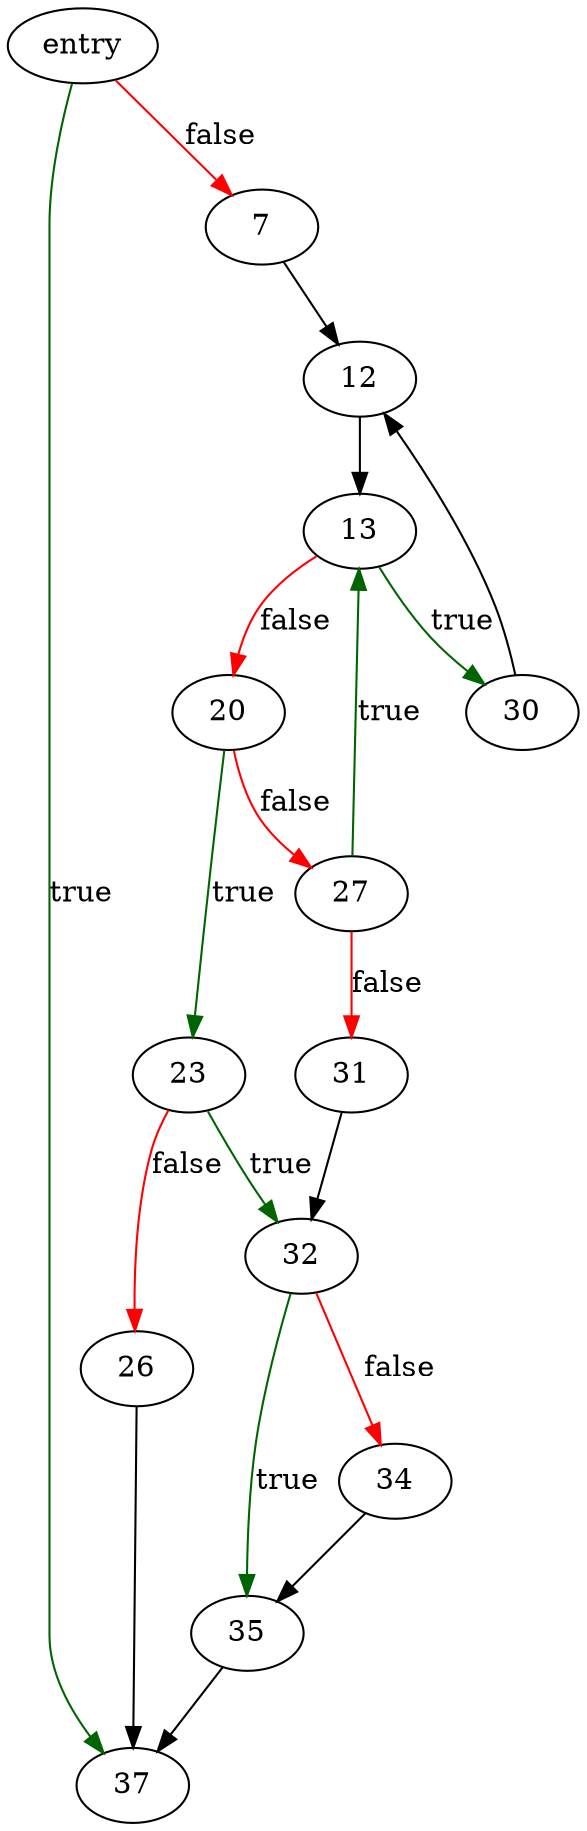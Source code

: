 digraph "sha1_stream" {
	// Node definitions.
	2 [label=entry];
	7;
	12;
	13;
	20;
	23;
	26;
	27;
	30;
	31;
	32;
	34;
	35;
	37;

	// Edge definitions.
	2 -> 7 [
		color=red
		label=false
	];
	2 -> 37 [
		color=darkgreen
		label=true
	];
	7 -> 12;
	12 -> 13;
	13 -> 20 [
		color=red
		label=false
	];
	13 -> 30 [
		color=darkgreen
		label=true
	];
	20 -> 23 [
		color=darkgreen
		label=true
	];
	20 -> 27 [
		color=red
		label=false
	];
	23 -> 26 [
		color=red
		label=false
	];
	23 -> 32 [
		color=darkgreen
		label=true
	];
	26 -> 37;
	27 -> 13 [
		color=darkgreen
		label=true
	];
	27 -> 31 [
		color=red
		label=false
	];
	30 -> 12;
	31 -> 32;
	32 -> 34 [
		color=red
		label=false
	];
	32 -> 35 [
		color=darkgreen
		label=true
	];
	34 -> 35;
	35 -> 37;
}